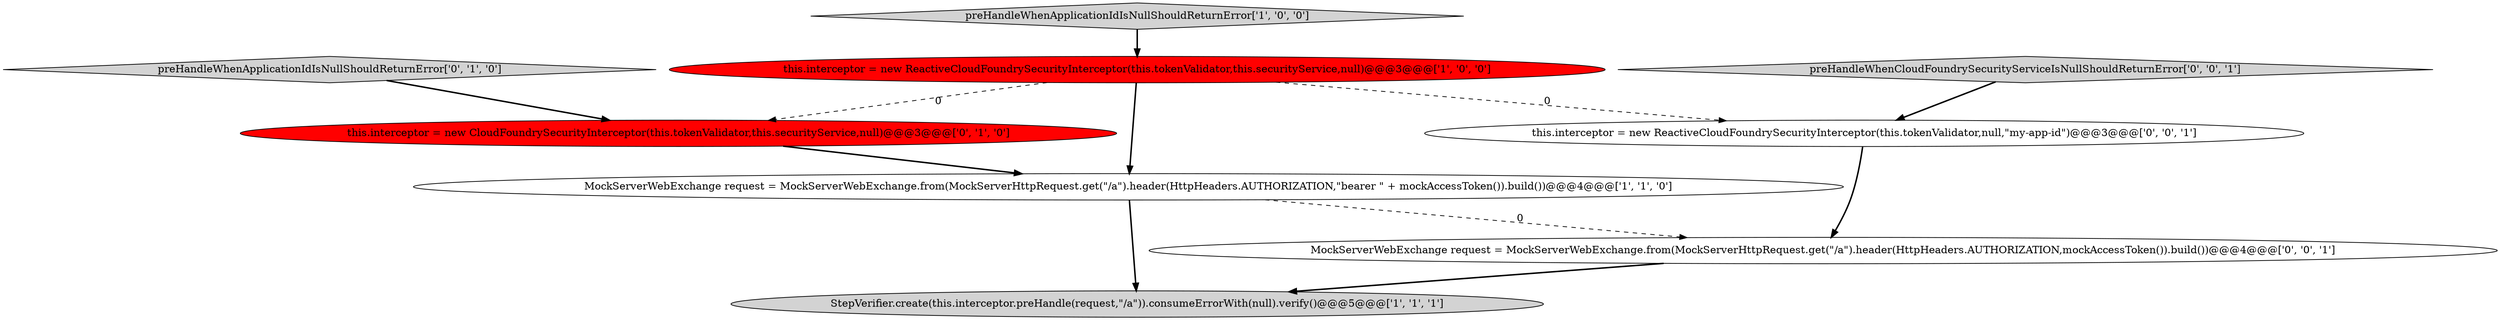 digraph {
5 [style = filled, label = "preHandleWhenApplicationIdIsNullShouldReturnError['0', '1', '0']", fillcolor = lightgray, shape = diamond image = "AAA0AAABBB2BBB"];
3 [style = filled, label = "MockServerWebExchange request = MockServerWebExchange.from(MockServerHttpRequest.get(\"/a\").header(HttpHeaders.AUTHORIZATION,\"bearer \" + mockAccessToken()).build())@@@4@@@['1', '1', '0']", fillcolor = white, shape = ellipse image = "AAA0AAABBB1BBB"];
7 [style = filled, label = "preHandleWhenCloudFoundrySecurityServiceIsNullShouldReturnError['0', '0', '1']", fillcolor = lightgray, shape = diamond image = "AAA0AAABBB3BBB"];
6 [style = filled, label = "MockServerWebExchange request = MockServerWebExchange.from(MockServerHttpRequest.get(\"/a\").header(HttpHeaders.AUTHORIZATION,mockAccessToken()).build())@@@4@@@['0', '0', '1']", fillcolor = white, shape = ellipse image = "AAA0AAABBB3BBB"];
1 [style = filled, label = "StepVerifier.create(this.interceptor.preHandle(request,\"/a\")).consumeErrorWith(null).verify()@@@5@@@['1', '1', '1']", fillcolor = lightgray, shape = ellipse image = "AAA0AAABBB1BBB"];
4 [style = filled, label = "this.interceptor = new CloudFoundrySecurityInterceptor(this.tokenValidator,this.securityService,null)@@@3@@@['0', '1', '0']", fillcolor = red, shape = ellipse image = "AAA1AAABBB2BBB"];
8 [style = filled, label = "this.interceptor = new ReactiveCloudFoundrySecurityInterceptor(this.tokenValidator,null,\"my-app-id\")@@@3@@@['0', '0', '1']", fillcolor = white, shape = ellipse image = "AAA0AAABBB3BBB"];
0 [style = filled, label = "preHandleWhenApplicationIdIsNullShouldReturnError['1', '0', '0']", fillcolor = lightgray, shape = diamond image = "AAA0AAABBB1BBB"];
2 [style = filled, label = "this.interceptor = new ReactiveCloudFoundrySecurityInterceptor(this.tokenValidator,this.securityService,null)@@@3@@@['1', '0', '0']", fillcolor = red, shape = ellipse image = "AAA1AAABBB1BBB"];
6->1 [style = bold, label=""];
4->3 [style = bold, label=""];
2->4 [style = dashed, label="0"];
8->6 [style = bold, label=""];
3->6 [style = dashed, label="0"];
3->1 [style = bold, label=""];
7->8 [style = bold, label=""];
2->8 [style = dashed, label="0"];
5->4 [style = bold, label=""];
2->3 [style = bold, label=""];
0->2 [style = bold, label=""];
}
